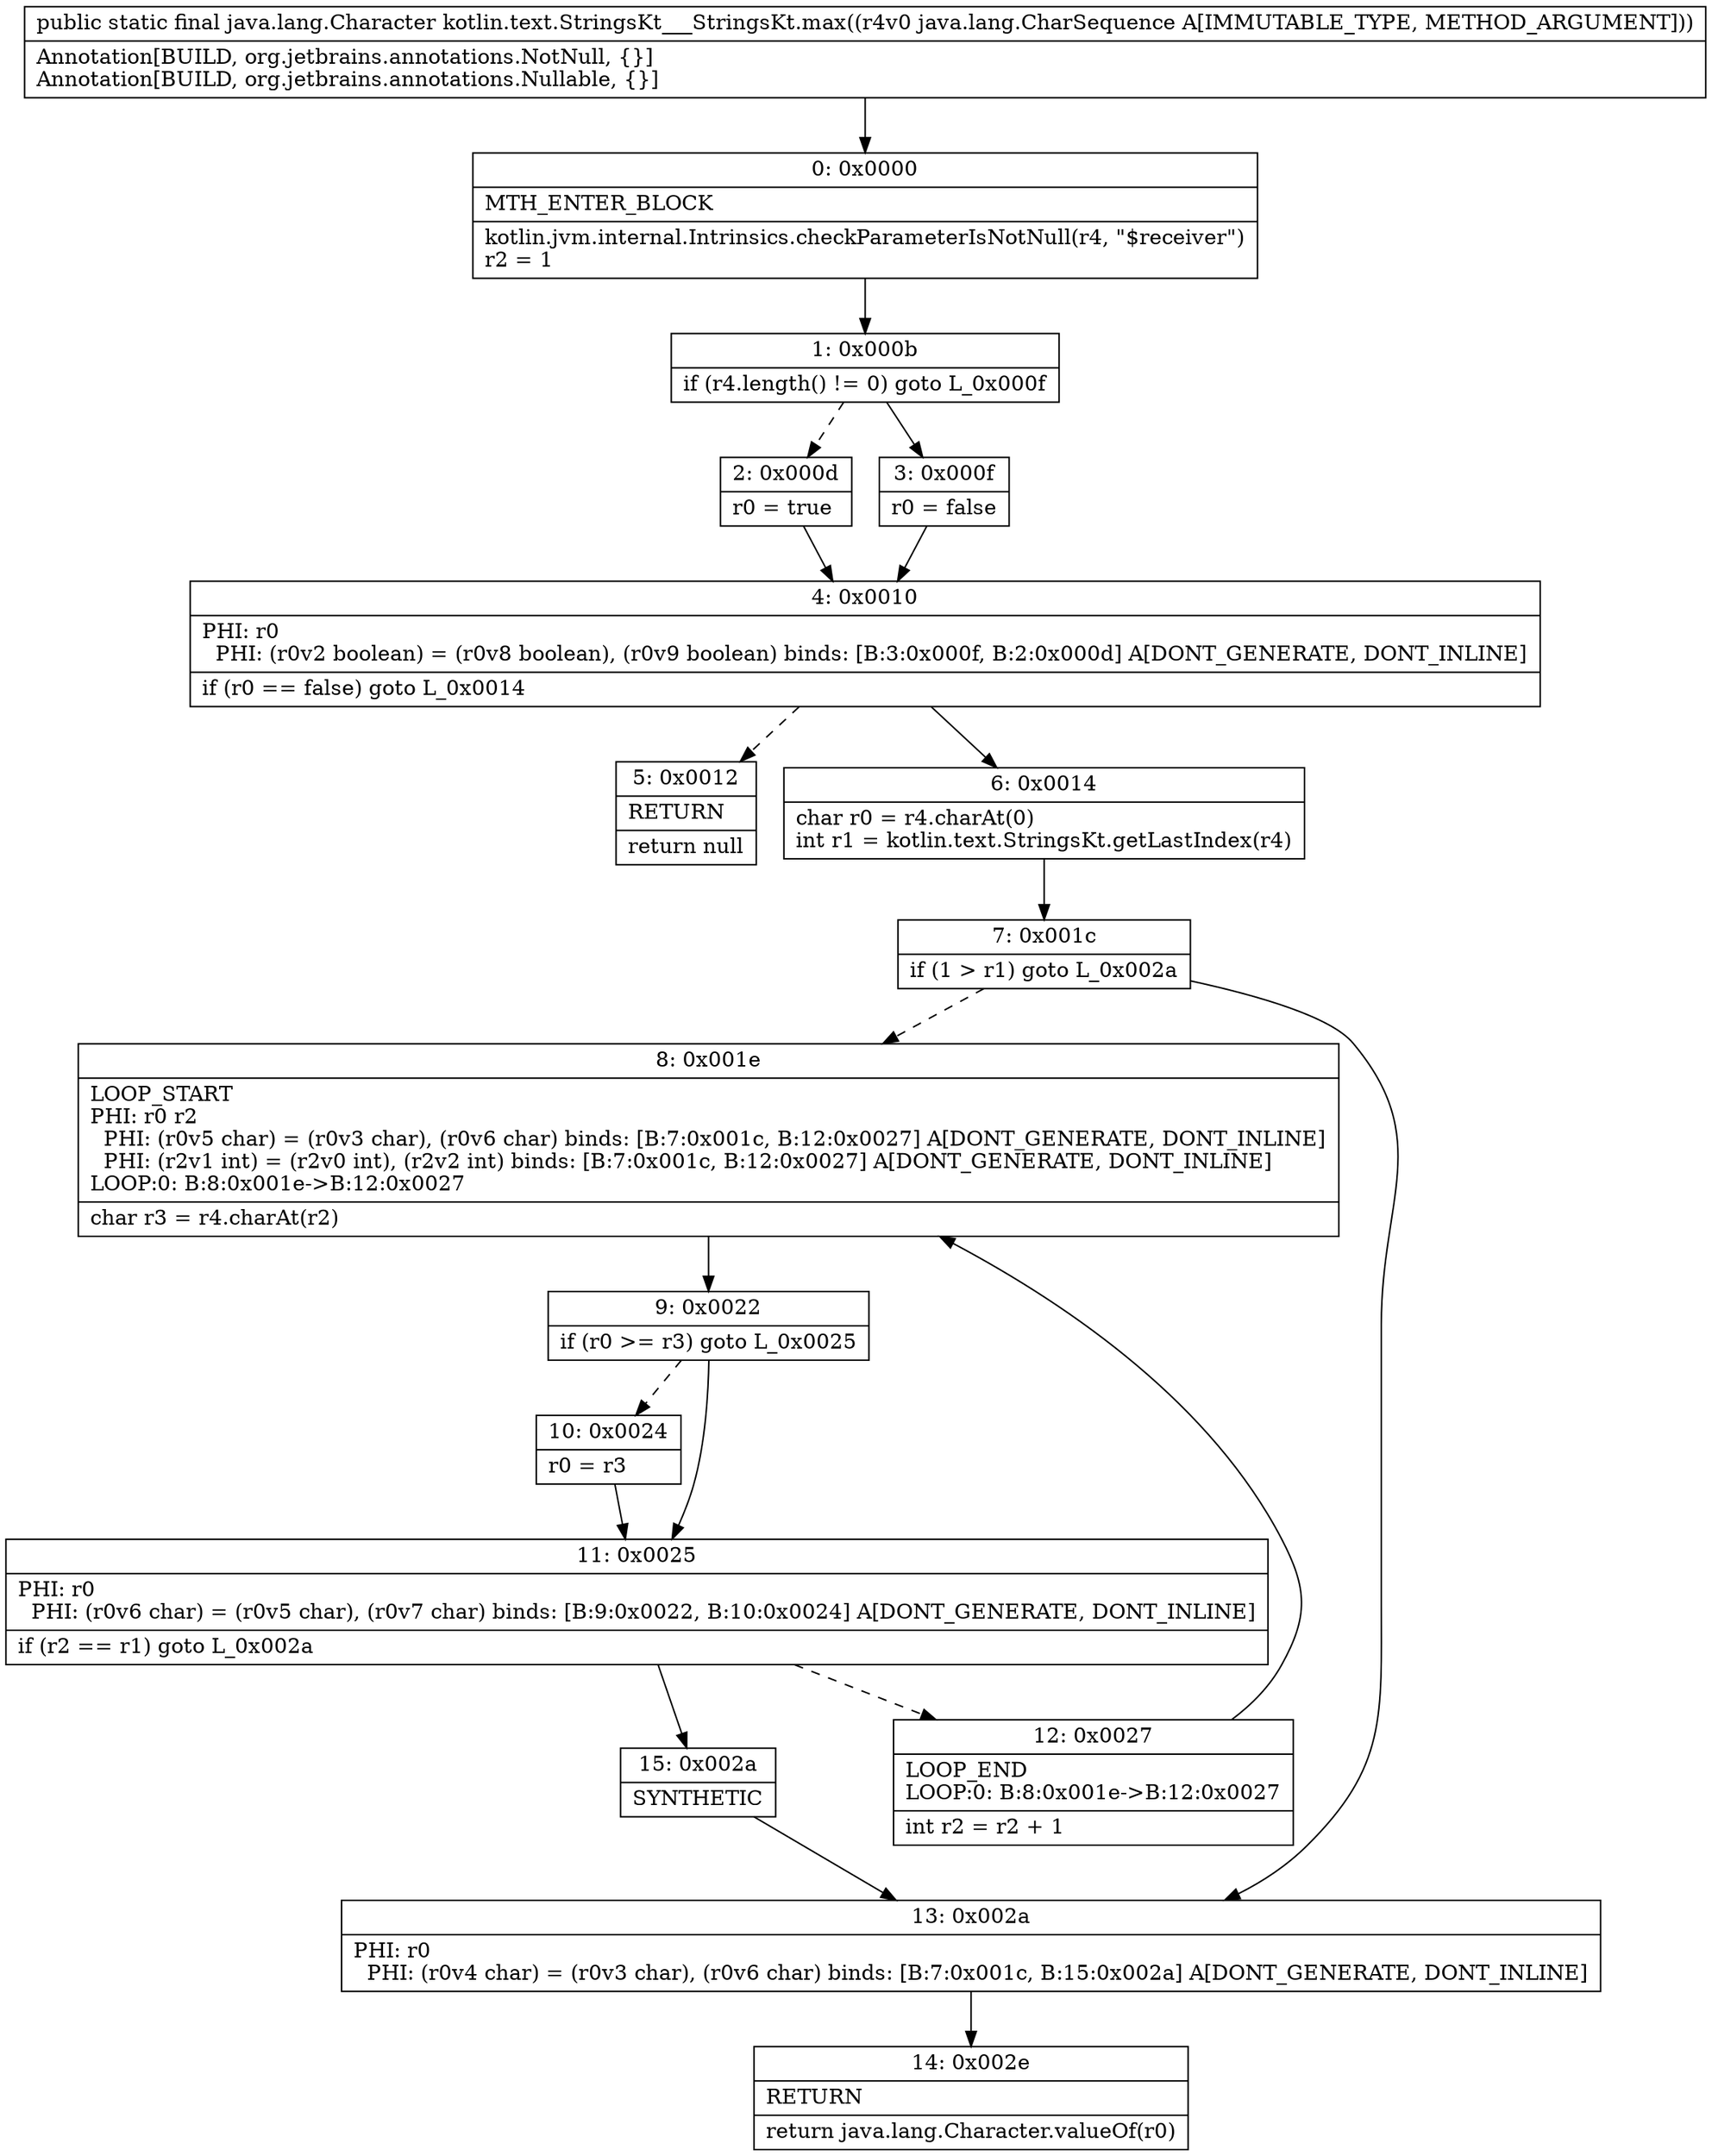 digraph "CFG forkotlin.text.StringsKt___StringsKt.max(Ljava\/lang\/CharSequence;)Ljava\/lang\/Character;" {
Node_0 [shape=record,label="{0\:\ 0x0000|MTH_ENTER_BLOCK\l|kotlin.jvm.internal.Intrinsics.checkParameterIsNotNull(r4, \"$receiver\")\lr2 = 1\l}"];
Node_1 [shape=record,label="{1\:\ 0x000b|if (r4.length() != 0) goto L_0x000f\l}"];
Node_2 [shape=record,label="{2\:\ 0x000d|r0 = true\l}"];
Node_3 [shape=record,label="{3\:\ 0x000f|r0 = false\l}"];
Node_4 [shape=record,label="{4\:\ 0x0010|PHI: r0 \l  PHI: (r0v2 boolean) = (r0v8 boolean), (r0v9 boolean) binds: [B:3:0x000f, B:2:0x000d] A[DONT_GENERATE, DONT_INLINE]\l|if (r0 == false) goto L_0x0014\l}"];
Node_5 [shape=record,label="{5\:\ 0x0012|RETURN\l|return null\l}"];
Node_6 [shape=record,label="{6\:\ 0x0014|char r0 = r4.charAt(0)\lint r1 = kotlin.text.StringsKt.getLastIndex(r4)\l}"];
Node_7 [shape=record,label="{7\:\ 0x001c|if (1 \> r1) goto L_0x002a\l}"];
Node_8 [shape=record,label="{8\:\ 0x001e|LOOP_START\lPHI: r0 r2 \l  PHI: (r0v5 char) = (r0v3 char), (r0v6 char) binds: [B:7:0x001c, B:12:0x0027] A[DONT_GENERATE, DONT_INLINE]\l  PHI: (r2v1 int) = (r2v0 int), (r2v2 int) binds: [B:7:0x001c, B:12:0x0027] A[DONT_GENERATE, DONT_INLINE]\lLOOP:0: B:8:0x001e\-\>B:12:0x0027\l|char r3 = r4.charAt(r2)\l}"];
Node_9 [shape=record,label="{9\:\ 0x0022|if (r0 \>= r3) goto L_0x0025\l}"];
Node_10 [shape=record,label="{10\:\ 0x0024|r0 = r3\l}"];
Node_11 [shape=record,label="{11\:\ 0x0025|PHI: r0 \l  PHI: (r0v6 char) = (r0v5 char), (r0v7 char) binds: [B:9:0x0022, B:10:0x0024] A[DONT_GENERATE, DONT_INLINE]\l|if (r2 == r1) goto L_0x002a\l}"];
Node_12 [shape=record,label="{12\:\ 0x0027|LOOP_END\lLOOP:0: B:8:0x001e\-\>B:12:0x0027\l|int r2 = r2 + 1\l}"];
Node_13 [shape=record,label="{13\:\ 0x002a|PHI: r0 \l  PHI: (r0v4 char) = (r0v3 char), (r0v6 char) binds: [B:7:0x001c, B:15:0x002a] A[DONT_GENERATE, DONT_INLINE]\l}"];
Node_14 [shape=record,label="{14\:\ 0x002e|RETURN\l|return java.lang.Character.valueOf(r0)\l}"];
Node_15 [shape=record,label="{15\:\ 0x002a|SYNTHETIC\l}"];
MethodNode[shape=record,label="{public static final java.lang.Character kotlin.text.StringsKt___StringsKt.max((r4v0 java.lang.CharSequence A[IMMUTABLE_TYPE, METHOD_ARGUMENT]))  | Annotation[BUILD, org.jetbrains.annotations.NotNull, \{\}]\lAnnotation[BUILD, org.jetbrains.annotations.Nullable, \{\}]\l}"];
MethodNode -> Node_0;
Node_0 -> Node_1;
Node_1 -> Node_2[style=dashed];
Node_1 -> Node_3;
Node_2 -> Node_4;
Node_3 -> Node_4;
Node_4 -> Node_5[style=dashed];
Node_4 -> Node_6;
Node_6 -> Node_7;
Node_7 -> Node_8[style=dashed];
Node_7 -> Node_13;
Node_8 -> Node_9;
Node_9 -> Node_10[style=dashed];
Node_9 -> Node_11;
Node_10 -> Node_11;
Node_11 -> Node_12[style=dashed];
Node_11 -> Node_15;
Node_12 -> Node_8;
Node_13 -> Node_14;
Node_15 -> Node_13;
}

